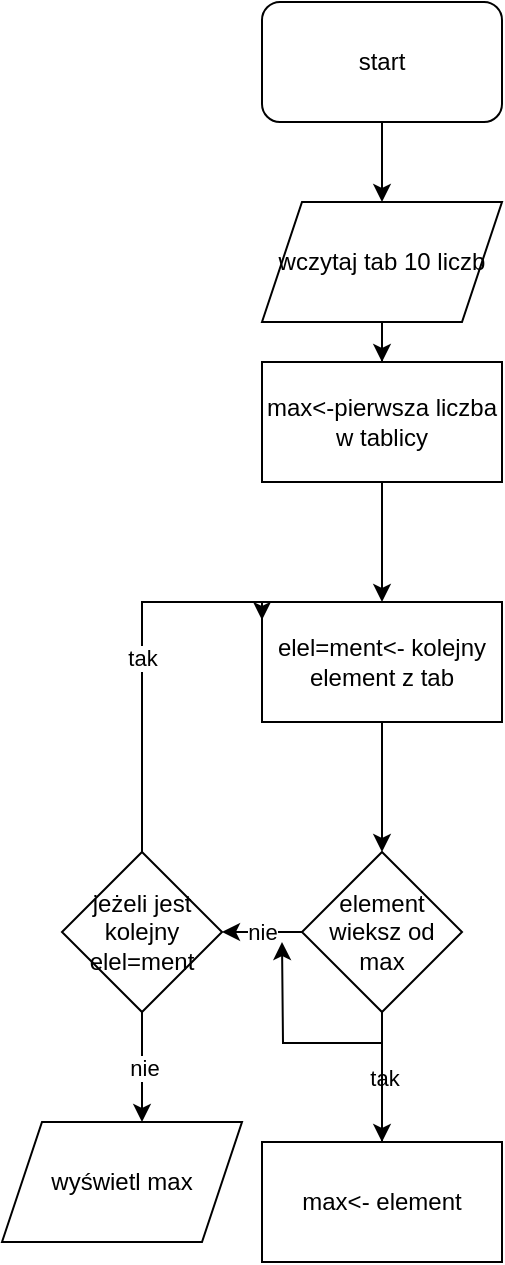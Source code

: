 <mxfile version="13.5.3" type="github">
  <diagram id="tTqz9VwqPHIfM-Xo4sQP" name="Page-1">
    <mxGraphModel dx="1355" dy="722" grid="1" gridSize="10" guides="1" tooltips="1" connect="1" arrows="1" fold="1" page="1" pageScale="1" pageWidth="827" pageHeight="1169" math="0" shadow="0">
      <root>
        <mxCell id="0" />
        <mxCell id="1" parent="0" />
        <mxCell id="aUfT9pBGBt2JCsOnSaOG-3" style="edgeStyle=orthogonalEdgeStyle;rounded=0;orthogonalLoop=1;jettySize=auto;html=1;" edge="1" parent="1" source="aUfT9pBGBt2JCsOnSaOG-1">
          <mxGeometry relative="1" as="geometry">
            <mxPoint x="400" y="180" as="targetPoint" />
          </mxGeometry>
        </mxCell>
        <mxCell id="aUfT9pBGBt2JCsOnSaOG-1" value="start" style="rounded=1;whiteSpace=wrap;html=1;" vertex="1" parent="1">
          <mxGeometry x="340" y="80" width="120" height="60" as="geometry" />
        </mxCell>
        <mxCell id="aUfT9pBGBt2JCsOnSaOG-6" style="edgeStyle=orthogonalEdgeStyle;rounded=0;orthogonalLoop=1;jettySize=auto;html=1;exitX=0.5;exitY=1;exitDx=0;exitDy=0;" edge="1" parent="1" source="aUfT9pBGBt2JCsOnSaOG-5" target="aUfT9pBGBt2JCsOnSaOG-7">
          <mxGeometry relative="1" as="geometry">
            <mxPoint x="400" y="290" as="targetPoint" />
          </mxGeometry>
        </mxCell>
        <mxCell id="aUfT9pBGBt2JCsOnSaOG-5" value="wczytaj tab 10 liczb" style="shape=parallelogram;perimeter=parallelogramPerimeter;whiteSpace=wrap;html=1;fixedSize=1;" vertex="1" parent="1">
          <mxGeometry x="340" y="180" width="120" height="60" as="geometry" />
        </mxCell>
        <mxCell id="aUfT9pBGBt2JCsOnSaOG-8" style="edgeStyle=orthogonalEdgeStyle;rounded=0;orthogonalLoop=1;jettySize=auto;html=1;exitX=0.5;exitY=1;exitDx=0;exitDy=0;" edge="1" parent="1" source="aUfT9pBGBt2JCsOnSaOG-7" target="aUfT9pBGBt2JCsOnSaOG-9">
          <mxGeometry relative="1" as="geometry">
            <mxPoint x="400" y="360" as="targetPoint" />
          </mxGeometry>
        </mxCell>
        <mxCell id="aUfT9pBGBt2JCsOnSaOG-7" value="max&amp;lt;-pierwsza liczba w tablicy" style="rounded=0;whiteSpace=wrap;html=1;" vertex="1" parent="1">
          <mxGeometry x="340" y="260" width="120" height="60" as="geometry" />
        </mxCell>
        <mxCell id="aUfT9pBGBt2JCsOnSaOG-10" style="edgeStyle=orthogonalEdgeStyle;rounded=0;orthogonalLoop=1;jettySize=auto;html=1;exitX=0.5;exitY=1;exitDx=0;exitDy=0;" edge="1" parent="1" source="aUfT9pBGBt2JCsOnSaOG-9" target="aUfT9pBGBt2JCsOnSaOG-11">
          <mxGeometry relative="1" as="geometry">
            <mxPoint x="400" y="480" as="targetPoint" />
          </mxGeometry>
        </mxCell>
        <mxCell id="aUfT9pBGBt2JCsOnSaOG-9" value="elel=ment&amp;lt;- kolejny element z tab" style="rounded=0;whiteSpace=wrap;html=1;" vertex="1" parent="1">
          <mxGeometry x="340" y="380" width="120" height="60" as="geometry" />
        </mxCell>
        <mxCell id="aUfT9pBGBt2JCsOnSaOG-12" value="tak" style="edgeStyle=orthogonalEdgeStyle;rounded=0;orthogonalLoop=1;jettySize=auto;html=1;" edge="1" parent="1" source="aUfT9pBGBt2JCsOnSaOG-11">
          <mxGeometry relative="1" as="geometry">
            <mxPoint x="400" y="650" as="targetPoint" />
          </mxGeometry>
        </mxCell>
        <mxCell id="aUfT9pBGBt2JCsOnSaOG-14" value="nie" style="edgeStyle=orthogonalEdgeStyle;rounded=0;orthogonalLoop=1;jettySize=auto;html=1;exitX=0;exitY=0.5;exitDx=0;exitDy=0;" edge="1" parent="1" source="aUfT9pBGBt2JCsOnSaOG-11" target="aUfT9pBGBt2JCsOnSaOG-15">
          <mxGeometry relative="1" as="geometry">
            <mxPoint x="280" y="545" as="targetPoint" />
          </mxGeometry>
        </mxCell>
        <mxCell id="aUfT9pBGBt2JCsOnSaOG-11" value="element wieksz od max" style="rhombus;whiteSpace=wrap;html=1;" vertex="1" parent="1">
          <mxGeometry x="360" y="505" width="80" height="80" as="geometry" />
        </mxCell>
        <mxCell id="aUfT9pBGBt2JCsOnSaOG-18" style="edgeStyle=orthogonalEdgeStyle;rounded=0;orthogonalLoop=1;jettySize=auto;html=1;" edge="1" parent="1" source="aUfT9pBGBt2JCsOnSaOG-13">
          <mxGeometry relative="1" as="geometry">
            <mxPoint x="350" y="550" as="targetPoint" />
          </mxGeometry>
        </mxCell>
        <mxCell id="aUfT9pBGBt2JCsOnSaOG-13" value="max&amp;lt;- element" style="rounded=0;whiteSpace=wrap;html=1;" vertex="1" parent="1">
          <mxGeometry x="340" y="650" width="120" height="60" as="geometry" />
        </mxCell>
        <mxCell id="aUfT9pBGBt2JCsOnSaOG-16" value="nie" style="edgeStyle=orthogonalEdgeStyle;rounded=0;orthogonalLoop=1;jettySize=auto;html=1;exitX=0.5;exitY=1;exitDx=0;exitDy=0;" edge="1" parent="1" source="aUfT9pBGBt2JCsOnSaOG-15">
          <mxGeometry relative="1" as="geometry">
            <mxPoint x="280" y="640" as="targetPoint" />
          </mxGeometry>
        </mxCell>
        <mxCell id="aUfT9pBGBt2JCsOnSaOG-19" value="tak" style="edgeStyle=orthogonalEdgeStyle;rounded=0;orthogonalLoop=1;jettySize=auto;html=1;entryX=0;entryY=0.15;entryDx=0;entryDy=0;entryPerimeter=0;" edge="1" parent="1" source="aUfT9pBGBt2JCsOnSaOG-15" target="aUfT9pBGBt2JCsOnSaOG-9">
          <mxGeometry relative="1" as="geometry">
            <mxPoint x="270" y="380" as="targetPoint" />
            <Array as="points">
              <mxPoint x="280" y="380" />
              <mxPoint x="340" y="380" />
            </Array>
          </mxGeometry>
        </mxCell>
        <mxCell id="aUfT9pBGBt2JCsOnSaOG-15" value="jeżeli jest kolejny elel=ment" style="rhombus;whiteSpace=wrap;html=1;" vertex="1" parent="1">
          <mxGeometry x="240" y="505" width="80" height="80" as="geometry" />
        </mxCell>
        <mxCell id="aUfT9pBGBt2JCsOnSaOG-17" value="wyświetl max" style="shape=parallelogram;perimeter=parallelogramPerimeter;whiteSpace=wrap;html=1;fixedSize=1;" vertex="1" parent="1">
          <mxGeometry x="210" y="640" width="120" height="60" as="geometry" />
        </mxCell>
      </root>
    </mxGraphModel>
  </diagram>
</mxfile>
